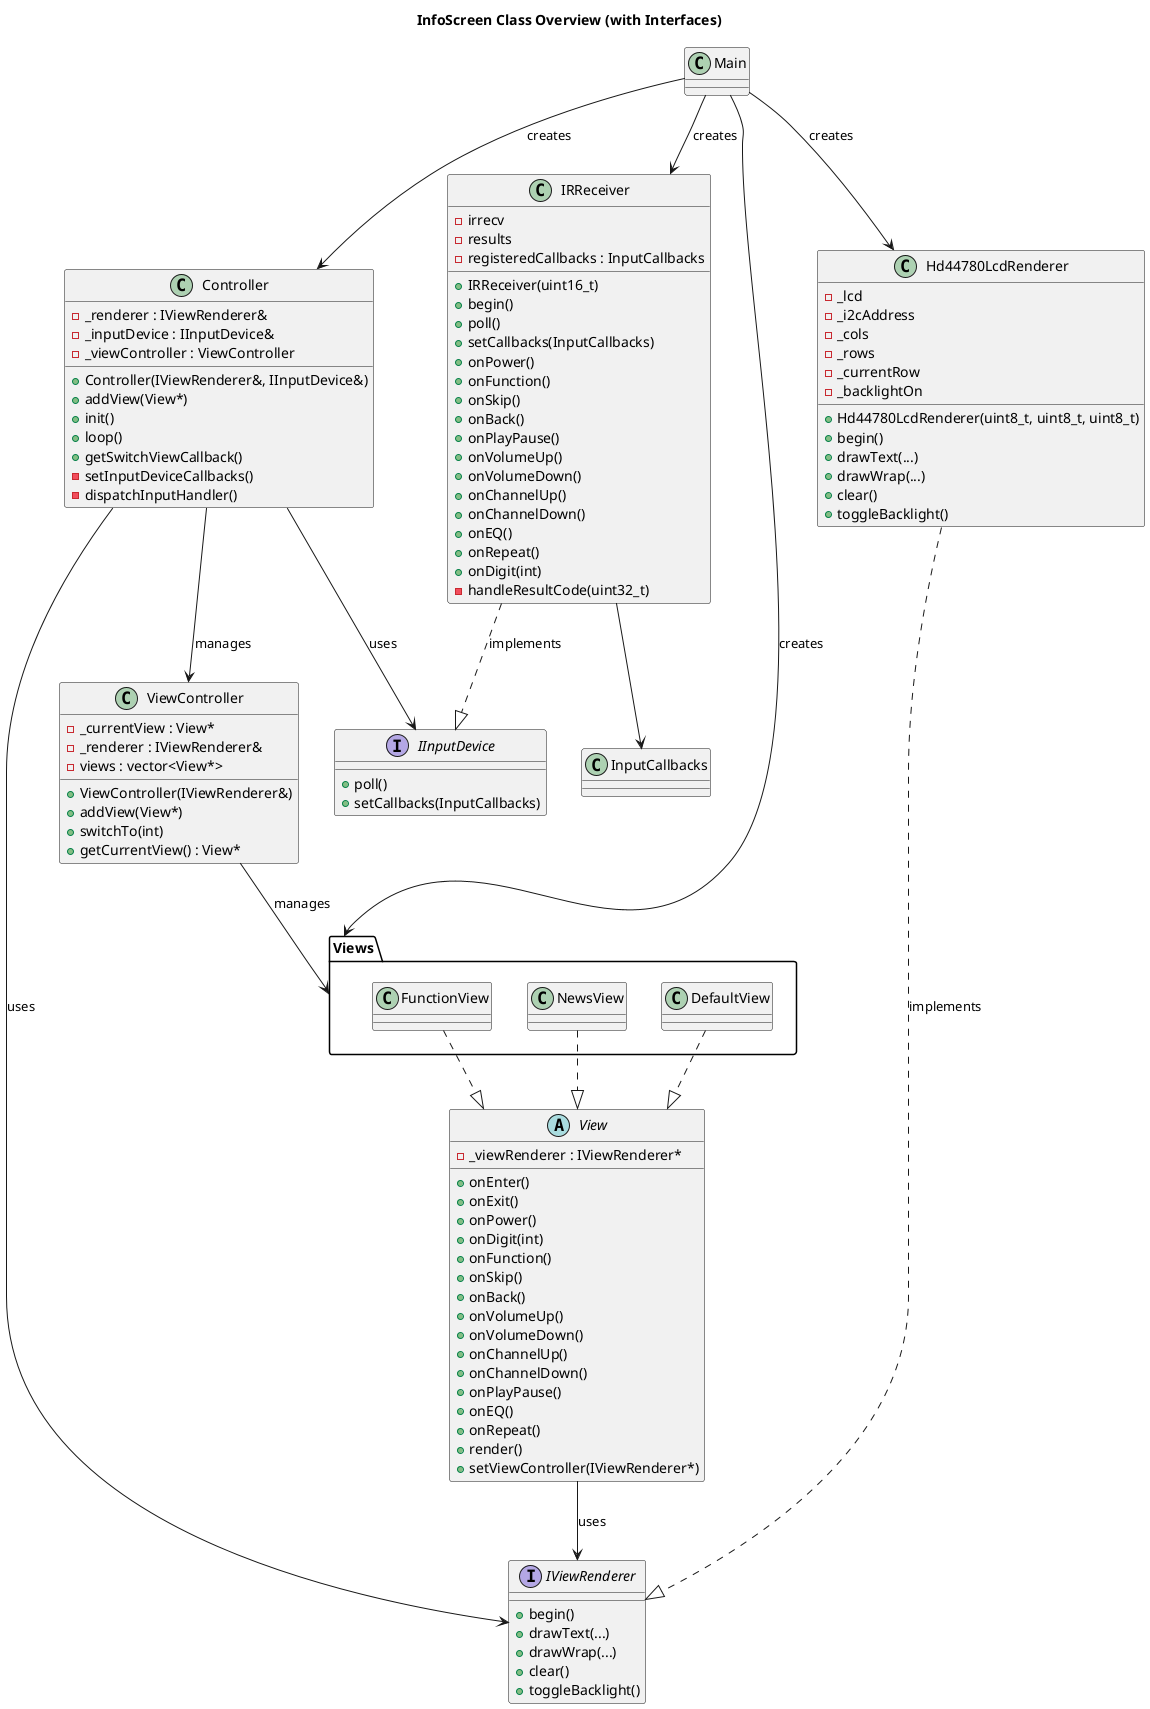 @startuml
title InfoScreen Class Overview (with Interfaces)

' ==== INTERFACES ====
interface IViewRenderer {
    +begin()
    +drawText(...)
    +drawWrap(...)
    +clear()
    +toggleBacklight()
}

interface IInputDevice {
    +poll()
    +setCallbacks(InputCallbacks)
}

' ==== CONTROLLER LAYER ====
class Controller {
    +Controller(IViewRenderer&, IInputDevice&)
    +addView(View*)
    +init()
    +loop()
    +getSwitchViewCallback()
    -setInputDeviceCallbacks()
    -dispatchInputHandler()
    -_renderer : IViewRenderer&
    -_inputDevice : IInputDevice&
    -_viewController : ViewController
}

class ViewController {
    +ViewController(IViewRenderer&)
    +addView(View*)
    +switchTo(int)
    +getCurrentView() : View*
    -_currentView : View*
    -_renderer : IViewRenderer&
    -views : vector<View*>
}

' ==== VIEW LAYER ====
abstract class View {
    +onEnter()
    +onExit()
    +onPower()
    +onDigit(int)
    +onFunction()
    +onSkip()
    +onBack()
    +onVolumeUp()
    +onVolumeDown()
    +onChannelUp()
    +onChannelDown()
    +onPlayPause()
    +onEQ()
    +onRepeat()
    +render()
    +setViewController(IViewRenderer*)
    -_viewRenderer : IViewRenderer*
}

package "Views"{
class DefaultView
class FunctionView
class NewsView
}

' ==== RENDERER & INPUT ====
class Hd44780LcdRenderer {
    +Hd44780LcdRenderer(uint8_t, uint8_t, uint8_t)
    +begin()
    +drawText(...)
    +drawWrap(...)
    +clear()
    +toggleBacklight()
    -_lcd
    -_i2cAddress
    -_cols
    -_rows
    -_currentRow
    -_backlightOn
}

class IRReceiver {
    +IRReceiver(uint16_t)
    +begin()
    +poll()
    +setCallbacks(InputCallbacks)
    +onPower()
    +onFunction()
    +onSkip()
    +onBack()
    +onPlayPause()
    +onVolumeUp()
    +onVolumeDown()
    +onChannelUp()
    +onChannelDown()
    +onEQ()
    +onRepeat()
    +onDigit(int)
    -handleResultCode(uint32_t)
    -irrecv
    -results
    -registeredCallbacks : InputCallbacks
}

class InputCallbacks

' ==== MAIN ENTRY ====
class Main

' ==== RELATIONSHIPS ====
Main --> Controller : creates
Main --> Hd44780LcdRenderer : creates
Main --> IRReceiver : creates
Main --> Views : creates


Controller --> ViewController : manages
Controller --> IViewRenderer : uses
Controller --> IInputDevice : uses

ViewController --> Views : manages


DefaultView ..|> View 
FunctionView ..|> View 
NewsView ..|> View 

Hd44780LcdRenderer ..|> IViewRenderer : implements
IRReceiver ..|> IInputDevice : implements
IRReceiver --> InputCallbacks

View --> IViewRenderer : uses

@enduml